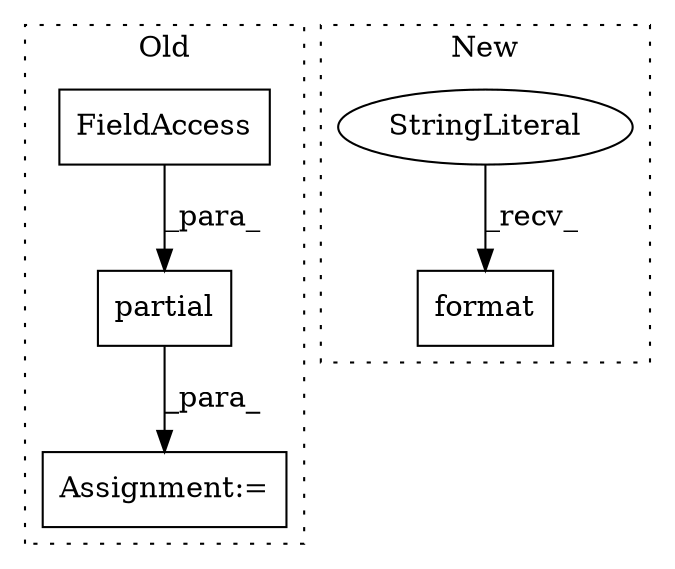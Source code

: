 digraph G {
subgraph cluster0 {
1 [label="partial" a="32" s="7470,7564" l="8,1" shape="box"];
3 [label="FieldAccess" a="22" s="7512" l="52" shape="box"];
5 [label="Assignment:=" a="7" s="7469" l="1" shape="box"];
label = "Old";
style="dotted";
}
subgraph cluster1 {
2 [label="format" a="32" s="7804,7812" l="7,1" shape="box"];
4 [label="StringLiteral" a="45" s="7791" l="12" shape="ellipse"];
label = "New";
style="dotted";
}
1 -> 5 [label="_para_"];
3 -> 1 [label="_para_"];
4 -> 2 [label="_recv_"];
}